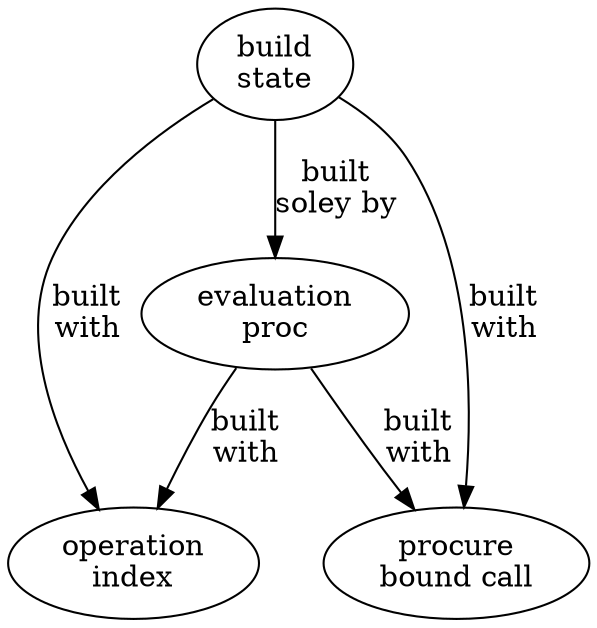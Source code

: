 digraph g {

  bs [label="build\nstate"]
  ep [label="evaluation\nproc"]
  oi [label="operation\nindex"]
  pbc [label="procure\nbound call"]

  bs->oi [label="built\nwith"]
  bs->ep [label="built\nsoley by"]
  bs->pbc [label="built\nwith"]
  ep->pbc [label="built\nwith"]
  ep->oi [label="built\nwith"]
}
